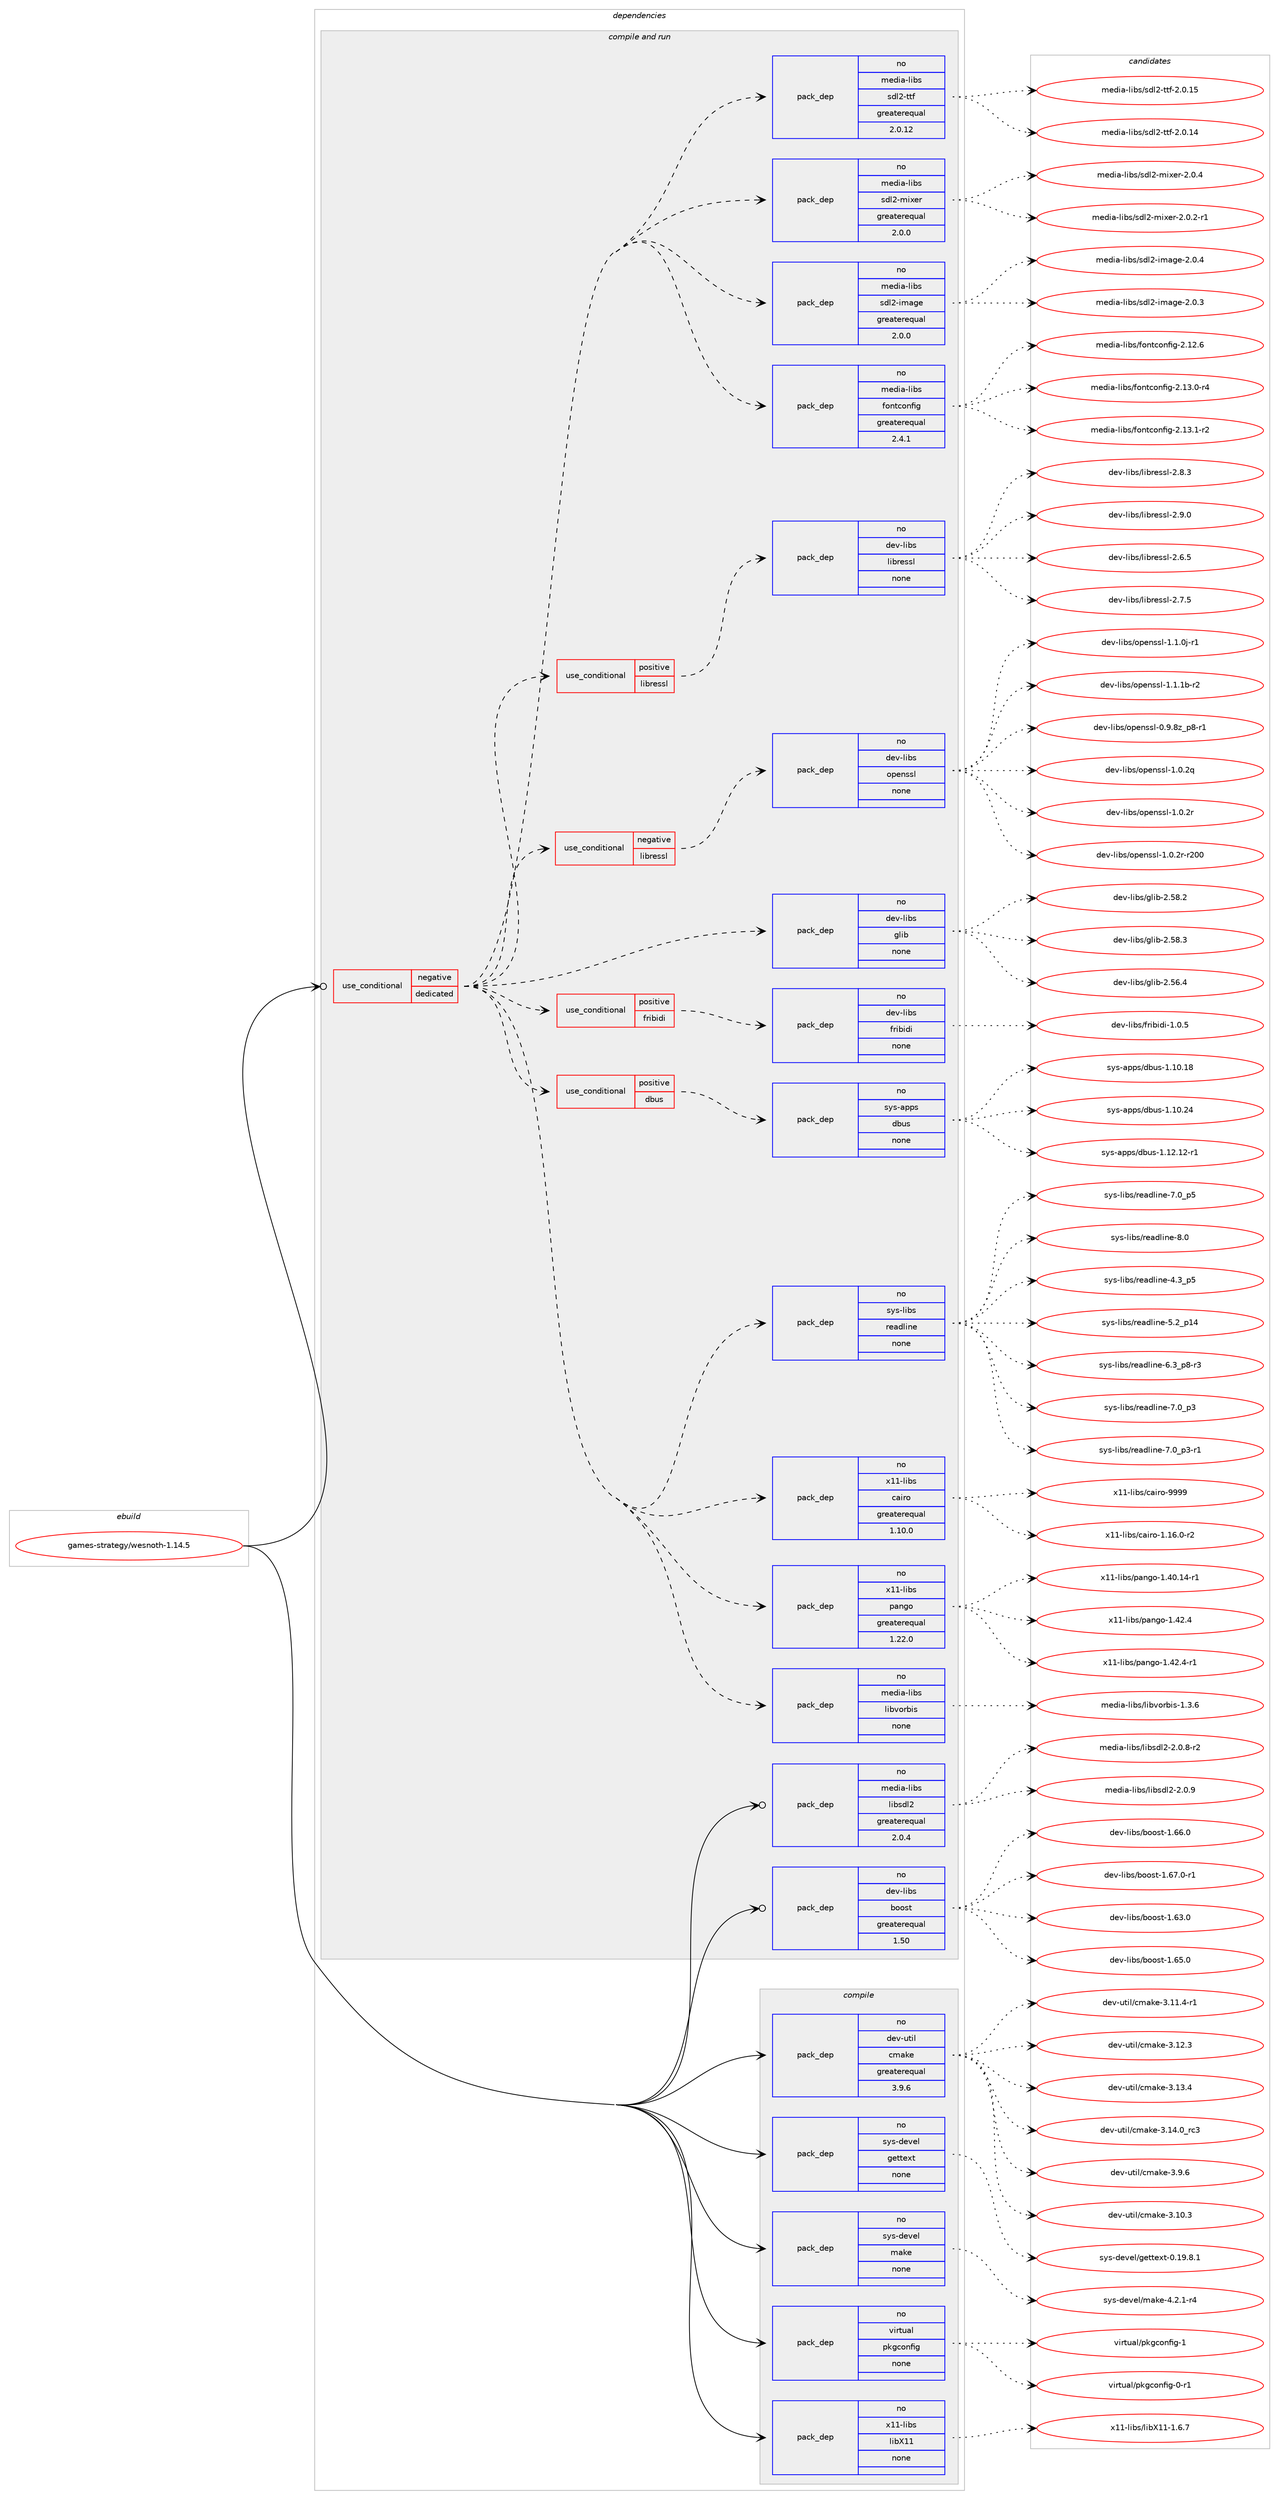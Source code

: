 digraph prolog {

# *************
# Graph options
# *************

newrank=true;
concentrate=true;
compound=true;
graph [rankdir=LR,fontname=Helvetica,fontsize=10,ranksep=1.5];#, ranksep=2.5, nodesep=0.2];
edge  [arrowhead=vee];
node  [fontname=Helvetica,fontsize=10];

# **********
# The ebuild
# **********

subgraph cluster_leftcol {
color=gray;
rank=same;
label=<<i>ebuild</i>>;
id [label="games-strategy/wesnoth-1.14.5", color=red, width=4, href="../games-strategy/wesnoth-1.14.5.svg"];
}

# ****************
# The dependencies
# ****************

subgraph cluster_midcol {
color=gray;
label=<<i>dependencies</i>>;
subgraph cluster_compile {
fillcolor="#eeeeee";
style=filled;
label=<<i>compile</i>>;
subgraph pack1110505 {
dependency1561876 [label=<<TABLE BORDER="0" CELLBORDER="1" CELLSPACING="0" CELLPADDING="4" WIDTH="220"><TR><TD ROWSPAN="6" CELLPADDING="30">pack_dep</TD></TR><TR><TD WIDTH="110">no</TD></TR><TR><TD>dev-util</TD></TR><TR><TD>cmake</TD></TR><TR><TD>greaterequal</TD></TR><TR><TD>3.9.6</TD></TR></TABLE>>, shape=none, color=blue];
}
id:e -> dependency1561876:w [weight=20,style="solid",arrowhead="vee"];
subgraph pack1110506 {
dependency1561877 [label=<<TABLE BORDER="0" CELLBORDER="1" CELLSPACING="0" CELLPADDING="4" WIDTH="220"><TR><TD ROWSPAN="6" CELLPADDING="30">pack_dep</TD></TR><TR><TD WIDTH="110">no</TD></TR><TR><TD>sys-devel</TD></TR><TR><TD>gettext</TD></TR><TR><TD>none</TD></TR><TR><TD></TD></TR></TABLE>>, shape=none, color=blue];
}
id:e -> dependency1561877:w [weight=20,style="solid",arrowhead="vee"];
subgraph pack1110507 {
dependency1561878 [label=<<TABLE BORDER="0" CELLBORDER="1" CELLSPACING="0" CELLPADDING="4" WIDTH="220"><TR><TD ROWSPAN="6" CELLPADDING="30">pack_dep</TD></TR><TR><TD WIDTH="110">no</TD></TR><TR><TD>sys-devel</TD></TR><TR><TD>make</TD></TR><TR><TD>none</TD></TR><TR><TD></TD></TR></TABLE>>, shape=none, color=blue];
}
id:e -> dependency1561878:w [weight=20,style="solid",arrowhead="vee"];
subgraph pack1110508 {
dependency1561879 [label=<<TABLE BORDER="0" CELLBORDER="1" CELLSPACING="0" CELLPADDING="4" WIDTH="220"><TR><TD ROWSPAN="6" CELLPADDING="30">pack_dep</TD></TR><TR><TD WIDTH="110">no</TD></TR><TR><TD>virtual</TD></TR><TR><TD>pkgconfig</TD></TR><TR><TD>none</TD></TR><TR><TD></TD></TR></TABLE>>, shape=none, color=blue];
}
id:e -> dependency1561879:w [weight=20,style="solid",arrowhead="vee"];
subgraph pack1110509 {
dependency1561880 [label=<<TABLE BORDER="0" CELLBORDER="1" CELLSPACING="0" CELLPADDING="4" WIDTH="220"><TR><TD ROWSPAN="6" CELLPADDING="30">pack_dep</TD></TR><TR><TD WIDTH="110">no</TD></TR><TR><TD>x11-libs</TD></TR><TR><TD>libX11</TD></TR><TR><TD>none</TD></TR><TR><TD></TD></TR></TABLE>>, shape=none, color=blue];
}
id:e -> dependency1561880:w [weight=20,style="solid",arrowhead="vee"];
}
subgraph cluster_compileandrun {
fillcolor="#eeeeee";
style=filled;
label=<<i>compile and run</i>>;
subgraph cond427267 {
dependency1561881 [label=<<TABLE BORDER="0" CELLBORDER="1" CELLSPACING="0" CELLPADDING="4"><TR><TD ROWSPAN="3" CELLPADDING="10">use_conditional</TD></TR><TR><TD>negative</TD></TR><TR><TD>dedicated</TD></TR></TABLE>>, shape=none, color=red];
subgraph pack1110510 {
dependency1561882 [label=<<TABLE BORDER="0" CELLBORDER="1" CELLSPACING="0" CELLPADDING="4" WIDTH="220"><TR><TD ROWSPAN="6" CELLPADDING="30">pack_dep</TD></TR><TR><TD WIDTH="110">no</TD></TR><TR><TD>dev-libs</TD></TR><TR><TD>glib</TD></TR><TR><TD>none</TD></TR><TR><TD></TD></TR></TABLE>>, shape=none, color=blue];
}
dependency1561881:e -> dependency1561882:w [weight=20,style="dashed",arrowhead="vee"];
subgraph cond427268 {
dependency1561883 [label=<<TABLE BORDER="0" CELLBORDER="1" CELLSPACING="0" CELLPADDING="4"><TR><TD ROWSPAN="3" CELLPADDING="10">use_conditional</TD></TR><TR><TD>negative</TD></TR><TR><TD>libressl</TD></TR></TABLE>>, shape=none, color=red];
subgraph pack1110511 {
dependency1561884 [label=<<TABLE BORDER="0" CELLBORDER="1" CELLSPACING="0" CELLPADDING="4" WIDTH="220"><TR><TD ROWSPAN="6" CELLPADDING="30">pack_dep</TD></TR><TR><TD WIDTH="110">no</TD></TR><TR><TD>dev-libs</TD></TR><TR><TD>openssl</TD></TR><TR><TD>none</TD></TR><TR><TD></TD></TR></TABLE>>, shape=none, color=blue];
}
dependency1561883:e -> dependency1561884:w [weight=20,style="dashed",arrowhead="vee"];
}
dependency1561881:e -> dependency1561883:w [weight=20,style="dashed",arrowhead="vee"];
subgraph cond427269 {
dependency1561885 [label=<<TABLE BORDER="0" CELLBORDER="1" CELLSPACING="0" CELLPADDING="4"><TR><TD ROWSPAN="3" CELLPADDING="10">use_conditional</TD></TR><TR><TD>positive</TD></TR><TR><TD>libressl</TD></TR></TABLE>>, shape=none, color=red];
subgraph pack1110512 {
dependency1561886 [label=<<TABLE BORDER="0" CELLBORDER="1" CELLSPACING="0" CELLPADDING="4" WIDTH="220"><TR><TD ROWSPAN="6" CELLPADDING="30">pack_dep</TD></TR><TR><TD WIDTH="110">no</TD></TR><TR><TD>dev-libs</TD></TR><TR><TD>libressl</TD></TR><TR><TD>none</TD></TR><TR><TD></TD></TR></TABLE>>, shape=none, color=blue];
}
dependency1561885:e -> dependency1561886:w [weight=20,style="dashed",arrowhead="vee"];
}
dependency1561881:e -> dependency1561885:w [weight=20,style="dashed",arrowhead="vee"];
subgraph pack1110513 {
dependency1561887 [label=<<TABLE BORDER="0" CELLBORDER="1" CELLSPACING="0" CELLPADDING="4" WIDTH="220"><TR><TD ROWSPAN="6" CELLPADDING="30">pack_dep</TD></TR><TR><TD WIDTH="110">no</TD></TR><TR><TD>media-libs</TD></TR><TR><TD>fontconfig</TD></TR><TR><TD>greaterequal</TD></TR><TR><TD>2.4.1</TD></TR></TABLE>>, shape=none, color=blue];
}
dependency1561881:e -> dependency1561887:w [weight=20,style="dashed",arrowhead="vee"];
subgraph pack1110514 {
dependency1561888 [label=<<TABLE BORDER="0" CELLBORDER="1" CELLSPACING="0" CELLPADDING="4" WIDTH="220"><TR><TD ROWSPAN="6" CELLPADDING="30">pack_dep</TD></TR><TR><TD WIDTH="110">no</TD></TR><TR><TD>media-libs</TD></TR><TR><TD>sdl2-image</TD></TR><TR><TD>greaterequal</TD></TR><TR><TD>2.0.0</TD></TR></TABLE>>, shape=none, color=blue];
}
dependency1561881:e -> dependency1561888:w [weight=20,style="dashed",arrowhead="vee"];
subgraph pack1110515 {
dependency1561889 [label=<<TABLE BORDER="0" CELLBORDER="1" CELLSPACING="0" CELLPADDING="4" WIDTH="220"><TR><TD ROWSPAN="6" CELLPADDING="30">pack_dep</TD></TR><TR><TD WIDTH="110">no</TD></TR><TR><TD>media-libs</TD></TR><TR><TD>sdl2-mixer</TD></TR><TR><TD>greaterequal</TD></TR><TR><TD>2.0.0</TD></TR></TABLE>>, shape=none, color=blue];
}
dependency1561881:e -> dependency1561889:w [weight=20,style="dashed",arrowhead="vee"];
subgraph pack1110516 {
dependency1561890 [label=<<TABLE BORDER="0" CELLBORDER="1" CELLSPACING="0" CELLPADDING="4" WIDTH="220"><TR><TD ROWSPAN="6" CELLPADDING="30">pack_dep</TD></TR><TR><TD WIDTH="110">no</TD></TR><TR><TD>media-libs</TD></TR><TR><TD>sdl2-ttf</TD></TR><TR><TD>greaterequal</TD></TR><TR><TD>2.0.12</TD></TR></TABLE>>, shape=none, color=blue];
}
dependency1561881:e -> dependency1561890:w [weight=20,style="dashed",arrowhead="vee"];
subgraph pack1110517 {
dependency1561891 [label=<<TABLE BORDER="0" CELLBORDER="1" CELLSPACING="0" CELLPADDING="4" WIDTH="220"><TR><TD ROWSPAN="6" CELLPADDING="30">pack_dep</TD></TR><TR><TD WIDTH="110">no</TD></TR><TR><TD>media-libs</TD></TR><TR><TD>libvorbis</TD></TR><TR><TD>none</TD></TR><TR><TD></TD></TR></TABLE>>, shape=none, color=blue];
}
dependency1561881:e -> dependency1561891:w [weight=20,style="dashed",arrowhead="vee"];
subgraph pack1110518 {
dependency1561892 [label=<<TABLE BORDER="0" CELLBORDER="1" CELLSPACING="0" CELLPADDING="4" WIDTH="220"><TR><TD ROWSPAN="6" CELLPADDING="30">pack_dep</TD></TR><TR><TD WIDTH="110">no</TD></TR><TR><TD>x11-libs</TD></TR><TR><TD>pango</TD></TR><TR><TD>greaterequal</TD></TR><TR><TD>1.22.0</TD></TR></TABLE>>, shape=none, color=blue];
}
dependency1561881:e -> dependency1561892:w [weight=20,style="dashed",arrowhead="vee"];
subgraph pack1110519 {
dependency1561893 [label=<<TABLE BORDER="0" CELLBORDER="1" CELLSPACING="0" CELLPADDING="4" WIDTH="220"><TR><TD ROWSPAN="6" CELLPADDING="30">pack_dep</TD></TR><TR><TD WIDTH="110">no</TD></TR><TR><TD>x11-libs</TD></TR><TR><TD>cairo</TD></TR><TR><TD>greaterequal</TD></TR><TR><TD>1.10.0</TD></TR></TABLE>>, shape=none, color=blue];
}
dependency1561881:e -> dependency1561893:w [weight=20,style="dashed",arrowhead="vee"];
subgraph pack1110520 {
dependency1561894 [label=<<TABLE BORDER="0" CELLBORDER="1" CELLSPACING="0" CELLPADDING="4" WIDTH="220"><TR><TD ROWSPAN="6" CELLPADDING="30">pack_dep</TD></TR><TR><TD WIDTH="110">no</TD></TR><TR><TD>sys-libs</TD></TR><TR><TD>readline</TD></TR><TR><TD>none</TD></TR><TR><TD></TD></TR></TABLE>>, shape=none, color=blue];
}
dependency1561881:e -> dependency1561894:w [weight=20,style="dashed",arrowhead="vee"];
subgraph cond427270 {
dependency1561895 [label=<<TABLE BORDER="0" CELLBORDER="1" CELLSPACING="0" CELLPADDING="4"><TR><TD ROWSPAN="3" CELLPADDING="10">use_conditional</TD></TR><TR><TD>positive</TD></TR><TR><TD>dbus</TD></TR></TABLE>>, shape=none, color=red];
subgraph pack1110521 {
dependency1561896 [label=<<TABLE BORDER="0" CELLBORDER="1" CELLSPACING="0" CELLPADDING="4" WIDTH="220"><TR><TD ROWSPAN="6" CELLPADDING="30">pack_dep</TD></TR><TR><TD WIDTH="110">no</TD></TR><TR><TD>sys-apps</TD></TR><TR><TD>dbus</TD></TR><TR><TD>none</TD></TR><TR><TD></TD></TR></TABLE>>, shape=none, color=blue];
}
dependency1561895:e -> dependency1561896:w [weight=20,style="dashed",arrowhead="vee"];
}
dependency1561881:e -> dependency1561895:w [weight=20,style="dashed",arrowhead="vee"];
subgraph cond427271 {
dependency1561897 [label=<<TABLE BORDER="0" CELLBORDER="1" CELLSPACING="0" CELLPADDING="4"><TR><TD ROWSPAN="3" CELLPADDING="10">use_conditional</TD></TR><TR><TD>positive</TD></TR><TR><TD>fribidi</TD></TR></TABLE>>, shape=none, color=red];
subgraph pack1110522 {
dependency1561898 [label=<<TABLE BORDER="0" CELLBORDER="1" CELLSPACING="0" CELLPADDING="4" WIDTH="220"><TR><TD ROWSPAN="6" CELLPADDING="30">pack_dep</TD></TR><TR><TD WIDTH="110">no</TD></TR><TR><TD>dev-libs</TD></TR><TR><TD>fribidi</TD></TR><TR><TD>none</TD></TR><TR><TD></TD></TR></TABLE>>, shape=none, color=blue];
}
dependency1561897:e -> dependency1561898:w [weight=20,style="dashed",arrowhead="vee"];
}
dependency1561881:e -> dependency1561897:w [weight=20,style="dashed",arrowhead="vee"];
}
id:e -> dependency1561881:w [weight=20,style="solid",arrowhead="odotvee"];
subgraph pack1110523 {
dependency1561899 [label=<<TABLE BORDER="0" CELLBORDER="1" CELLSPACING="0" CELLPADDING="4" WIDTH="220"><TR><TD ROWSPAN="6" CELLPADDING="30">pack_dep</TD></TR><TR><TD WIDTH="110">no</TD></TR><TR><TD>dev-libs</TD></TR><TR><TD>boost</TD></TR><TR><TD>greaterequal</TD></TR><TR><TD>1.50</TD></TR></TABLE>>, shape=none, color=blue];
}
id:e -> dependency1561899:w [weight=20,style="solid",arrowhead="odotvee"];
subgraph pack1110524 {
dependency1561900 [label=<<TABLE BORDER="0" CELLBORDER="1" CELLSPACING="0" CELLPADDING="4" WIDTH="220"><TR><TD ROWSPAN="6" CELLPADDING="30">pack_dep</TD></TR><TR><TD WIDTH="110">no</TD></TR><TR><TD>media-libs</TD></TR><TR><TD>libsdl2</TD></TR><TR><TD>greaterequal</TD></TR><TR><TD>2.0.4</TD></TR></TABLE>>, shape=none, color=blue];
}
id:e -> dependency1561900:w [weight=20,style="solid",arrowhead="odotvee"];
}
subgraph cluster_run {
fillcolor="#eeeeee";
style=filled;
label=<<i>run</i>>;
}
}

# **************
# The candidates
# **************

subgraph cluster_choices {
rank=same;
color=gray;
label=<<i>candidates</i>>;

subgraph choice1110505 {
color=black;
nodesep=1;
choice1001011184511711610510847991099710710145514649484651 [label="dev-util/cmake-3.10.3", color=red, width=4,href="../dev-util/cmake-3.10.3.svg"];
choice10010111845117116105108479910997107101455146494946524511449 [label="dev-util/cmake-3.11.4-r1", color=red, width=4,href="../dev-util/cmake-3.11.4-r1.svg"];
choice1001011184511711610510847991099710710145514649504651 [label="dev-util/cmake-3.12.3", color=red, width=4,href="../dev-util/cmake-3.12.3.svg"];
choice1001011184511711610510847991099710710145514649514652 [label="dev-util/cmake-3.13.4", color=red, width=4,href="../dev-util/cmake-3.13.4.svg"];
choice1001011184511711610510847991099710710145514649524648951149951 [label="dev-util/cmake-3.14.0_rc3", color=red, width=4,href="../dev-util/cmake-3.14.0_rc3.svg"];
choice10010111845117116105108479910997107101455146574654 [label="dev-util/cmake-3.9.6", color=red, width=4,href="../dev-util/cmake-3.9.6.svg"];
dependency1561876:e -> choice1001011184511711610510847991099710710145514649484651:w [style=dotted,weight="100"];
dependency1561876:e -> choice10010111845117116105108479910997107101455146494946524511449:w [style=dotted,weight="100"];
dependency1561876:e -> choice1001011184511711610510847991099710710145514649504651:w [style=dotted,weight="100"];
dependency1561876:e -> choice1001011184511711610510847991099710710145514649514652:w [style=dotted,weight="100"];
dependency1561876:e -> choice1001011184511711610510847991099710710145514649524648951149951:w [style=dotted,weight="100"];
dependency1561876:e -> choice10010111845117116105108479910997107101455146574654:w [style=dotted,weight="100"];
}
subgraph choice1110506 {
color=black;
nodesep=1;
choice1151211154510010111810110847103101116116101120116454846495746564649 [label="sys-devel/gettext-0.19.8.1", color=red, width=4,href="../sys-devel/gettext-0.19.8.1.svg"];
dependency1561877:e -> choice1151211154510010111810110847103101116116101120116454846495746564649:w [style=dotted,weight="100"];
}
subgraph choice1110507 {
color=black;
nodesep=1;
choice1151211154510010111810110847109971071014552465046494511452 [label="sys-devel/make-4.2.1-r4", color=red, width=4,href="../sys-devel/make-4.2.1-r4.svg"];
dependency1561878:e -> choice1151211154510010111810110847109971071014552465046494511452:w [style=dotted,weight="100"];
}
subgraph choice1110508 {
color=black;
nodesep=1;
choice11810511411611797108471121071039911111010210510345484511449 [label="virtual/pkgconfig-0-r1", color=red, width=4,href="../virtual/pkgconfig-0-r1.svg"];
choice1181051141161179710847112107103991111101021051034549 [label="virtual/pkgconfig-1", color=red, width=4,href="../virtual/pkgconfig-1.svg"];
dependency1561879:e -> choice11810511411611797108471121071039911111010210510345484511449:w [style=dotted,weight="100"];
dependency1561879:e -> choice1181051141161179710847112107103991111101021051034549:w [style=dotted,weight="100"];
}
subgraph choice1110509 {
color=black;
nodesep=1;
choice120494945108105981154710810598884949454946544655 [label="x11-libs/libX11-1.6.7", color=red, width=4,href="../x11-libs/libX11-1.6.7.svg"];
dependency1561880:e -> choice120494945108105981154710810598884949454946544655:w [style=dotted,weight="100"];
}
subgraph choice1110510 {
color=black;
nodesep=1;
choice1001011184510810598115471031081059845504653544652 [label="dev-libs/glib-2.56.4", color=red, width=4,href="../dev-libs/glib-2.56.4.svg"];
choice1001011184510810598115471031081059845504653564650 [label="dev-libs/glib-2.58.2", color=red, width=4,href="../dev-libs/glib-2.58.2.svg"];
choice1001011184510810598115471031081059845504653564651 [label="dev-libs/glib-2.58.3", color=red, width=4,href="../dev-libs/glib-2.58.3.svg"];
dependency1561882:e -> choice1001011184510810598115471031081059845504653544652:w [style=dotted,weight="100"];
dependency1561882:e -> choice1001011184510810598115471031081059845504653564650:w [style=dotted,weight="100"];
dependency1561882:e -> choice1001011184510810598115471031081059845504653564651:w [style=dotted,weight="100"];
}
subgraph choice1110511 {
color=black;
nodesep=1;
choice10010111845108105981154711111210111011511510845484657465612295112564511449 [label="dev-libs/openssl-0.9.8z_p8-r1", color=red, width=4,href="../dev-libs/openssl-0.9.8z_p8-r1.svg"];
choice100101118451081059811547111112101110115115108454946484650113 [label="dev-libs/openssl-1.0.2q", color=red, width=4,href="../dev-libs/openssl-1.0.2q.svg"];
choice100101118451081059811547111112101110115115108454946484650114 [label="dev-libs/openssl-1.0.2r", color=red, width=4,href="../dev-libs/openssl-1.0.2r.svg"];
choice10010111845108105981154711111210111011511510845494648465011445114504848 [label="dev-libs/openssl-1.0.2r-r200", color=red, width=4,href="../dev-libs/openssl-1.0.2r-r200.svg"];
choice1001011184510810598115471111121011101151151084549464946481064511449 [label="dev-libs/openssl-1.1.0j-r1", color=red, width=4,href="../dev-libs/openssl-1.1.0j-r1.svg"];
choice100101118451081059811547111112101110115115108454946494649984511450 [label="dev-libs/openssl-1.1.1b-r2", color=red, width=4,href="../dev-libs/openssl-1.1.1b-r2.svg"];
dependency1561884:e -> choice10010111845108105981154711111210111011511510845484657465612295112564511449:w [style=dotted,weight="100"];
dependency1561884:e -> choice100101118451081059811547111112101110115115108454946484650113:w [style=dotted,weight="100"];
dependency1561884:e -> choice100101118451081059811547111112101110115115108454946484650114:w [style=dotted,weight="100"];
dependency1561884:e -> choice10010111845108105981154711111210111011511510845494648465011445114504848:w [style=dotted,weight="100"];
dependency1561884:e -> choice1001011184510810598115471111121011101151151084549464946481064511449:w [style=dotted,weight="100"];
dependency1561884:e -> choice100101118451081059811547111112101110115115108454946494649984511450:w [style=dotted,weight="100"];
}
subgraph choice1110512 {
color=black;
nodesep=1;
choice10010111845108105981154710810598114101115115108455046544653 [label="dev-libs/libressl-2.6.5", color=red, width=4,href="../dev-libs/libressl-2.6.5.svg"];
choice10010111845108105981154710810598114101115115108455046554653 [label="dev-libs/libressl-2.7.5", color=red, width=4,href="../dev-libs/libressl-2.7.5.svg"];
choice10010111845108105981154710810598114101115115108455046564651 [label="dev-libs/libressl-2.8.3", color=red, width=4,href="../dev-libs/libressl-2.8.3.svg"];
choice10010111845108105981154710810598114101115115108455046574648 [label="dev-libs/libressl-2.9.0", color=red, width=4,href="../dev-libs/libressl-2.9.0.svg"];
dependency1561886:e -> choice10010111845108105981154710810598114101115115108455046544653:w [style=dotted,weight="100"];
dependency1561886:e -> choice10010111845108105981154710810598114101115115108455046554653:w [style=dotted,weight="100"];
dependency1561886:e -> choice10010111845108105981154710810598114101115115108455046564651:w [style=dotted,weight="100"];
dependency1561886:e -> choice10010111845108105981154710810598114101115115108455046574648:w [style=dotted,weight="100"];
}
subgraph choice1110513 {
color=black;
nodesep=1;
choice109101100105974510810598115471021111101169911111010210510345504649504654 [label="media-libs/fontconfig-2.12.6", color=red, width=4,href="../media-libs/fontconfig-2.12.6.svg"];
choice1091011001059745108105981154710211111011699111110102105103455046495146484511452 [label="media-libs/fontconfig-2.13.0-r4", color=red, width=4,href="../media-libs/fontconfig-2.13.0-r4.svg"];
choice1091011001059745108105981154710211111011699111110102105103455046495146494511450 [label="media-libs/fontconfig-2.13.1-r2", color=red, width=4,href="../media-libs/fontconfig-2.13.1-r2.svg"];
dependency1561887:e -> choice109101100105974510810598115471021111101169911111010210510345504649504654:w [style=dotted,weight="100"];
dependency1561887:e -> choice1091011001059745108105981154710211111011699111110102105103455046495146484511452:w [style=dotted,weight="100"];
dependency1561887:e -> choice1091011001059745108105981154710211111011699111110102105103455046495146494511450:w [style=dotted,weight="100"];
}
subgraph choice1110514 {
color=black;
nodesep=1;
choice10910110010597451081059811547115100108504510510997103101455046484651 [label="media-libs/sdl2-image-2.0.3", color=red, width=4,href="../media-libs/sdl2-image-2.0.3.svg"];
choice10910110010597451081059811547115100108504510510997103101455046484652 [label="media-libs/sdl2-image-2.0.4", color=red, width=4,href="../media-libs/sdl2-image-2.0.4.svg"];
dependency1561888:e -> choice10910110010597451081059811547115100108504510510997103101455046484651:w [style=dotted,weight="100"];
dependency1561888:e -> choice10910110010597451081059811547115100108504510510997103101455046484652:w [style=dotted,weight="100"];
}
subgraph choice1110515 {
color=black;
nodesep=1;
choice1091011001059745108105981154711510010850451091051201011144550464846504511449 [label="media-libs/sdl2-mixer-2.0.2-r1", color=red, width=4,href="../media-libs/sdl2-mixer-2.0.2-r1.svg"];
choice109101100105974510810598115471151001085045109105120101114455046484652 [label="media-libs/sdl2-mixer-2.0.4", color=red, width=4,href="../media-libs/sdl2-mixer-2.0.4.svg"];
dependency1561889:e -> choice1091011001059745108105981154711510010850451091051201011144550464846504511449:w [style=dotted,weight="100"];
dependency1561889:e -> choice109101100105974510810598115471151001085045109105120101114455046484652:w [style=dotted,weight="100"];
}
subgraph choice1110516 {
color=black;
nodesep=1;
choice10910110010597451081059811547115100108504511611610245504648464952 [label="media-libs/sdl2-ttf-2.0.14", color=red, width=4,href="../media-libs/sdl2-ttf-2.0.14.svg"];
choice10910110010597451081059811547115100108504511611610245504648464953 [label="media-libs/sdl2-ttf-2.0.15", color=red, width=4,href="../media-libs/sdl2-ttf-2.0.15.svg"];
dependency1561890:e -> choice10910110010597451081059811547115100108504511611610245504648464952:w [style=dotted,weight="100"];
dependency1561890:e -> choice10910110010597451081059811547115100108504511611610245504648464953:w [style=dotted,weight="100"];
}
subgraph choice1110517 {
color=black;
nodesep=1;
choice109101100105974510810598115471081059811811111498105115454946514654 [label="media-libs/libvorbis-1.3.6", color=red, width=4,href="../media-libs/libvorbis-1.3.6.svg"];
dependency1561891:e -> choice109101100105974510810598115471081059811811111498105115454946514654:w [style=dotted,weight="100"];
}
subgraph choice1110518 {
color=black;
nodesep=1;
choice12049494510810598115471129711010311145494652484649524511449 [label="x11-libs/pango-1.40.14-r1", color=red, width=4,href="../x11-libs/pango-1.40.14-r1.svg"];
choice12049494510810598115471129711010311145494652504652 [label="x11-libs/pango-1.42.4", color=red, width=4,href="../x11-libs/pango-1.42.4.svg"];
choice120494945108105981154711297110103111454946525046524511449 [label="x11-libs/pango-1.42.4-r1", color=red, width=4,href="../x11-libs/pango-1.42.4-r1.svg"];
dependency1561892:e -> choice12049494510810598115471129711010311145494652484649524511449:w [style=dotted,weight="100"];
dependency1561892:e -> choice12049494510810598115471129711010311145494652504652:w [style=dotted,weight="100"];
dependency1561892:e -> choice120494945108105981154711297110103111454946525046524511449:w [style=dotted,weight="100"];
}
subgraph choice1110519 {
color=black;
nodesep=1;
choice12049494510810598115479997105114111454946495446484511450 [label="x11-libs/cairo-1.16.0-r2", color=red, width=4,href="../x11-libs/cairo-1.16.0-r2.svg"];
choice120494945108105981154799971051141114557575757 [label="x11-libs/cairo-9999", color=red, width=4,href="../x11-libs/cairo-9999.svg"];
dependency1561893:e -> choice12049494510810598115479997105114111454946495446484511450:w [style=dotted,weight="100"];
dependency1561893:e -> choice120494945108105981154799971051141114557575757:w [style=dotted,weight="100"];
}
subgraph choice1110520 {
color=black;
nodesep=1;
choice11512111545108105981154711410197100108105110101455246519511253 [label="sys-libs/readline-4.3_p5", color=red, width=4,href="../sys-libs/readline-4.3_p5.svg"];
choice1151211154510810598115471141019710010810511010145534650951124952 [label="sys-libs/readline-5.2_p14", color=red, width=4,href="../sys-libs/readline-5.2_p14.svg"];
choice115121115451081059811547114101971001081051101014554465195112564511451 [label="sys-libs/readline-6.3_p8-r3", color=red, width=4,href="../sys-libs/readline-6.3_p8-r3.svg"];
choice11512111545108105981154711410197100108105110101455546489511251 [label="sys-libs/readline-7.0_p3", color=red, width=4,href="../sys-libs/readline-7.0_p3.svg"];
choice115121115451081059811547114101971001081051101014555464895112514511449 [label="sys-libs/readline-7.0_p3-r1", color=red, width=4,href="../sys-libs/readline-7.0_p3-r1.svg"];
choice11512111545108105981154711410197100108105110101455546489511253 [label="sys-libs/readline-7.0_p5", color=red, width=4,href="../sys-libs/readline-7.0_p5.svg"];
choice1151211154510810598115471141019710010810511010145564648 [label="sys-libs/readline-8.0", color=red, width=4,href="../sys-libs/readline-8.0.svg"];
dependency1561894:e -> choice11512111545108105981154711410197100108105110101455246519511253:w [style=dotted,weight="100"];
dependency1561894:e -> choice1151211154510810598115471141019710010810511010145534650951124952:w [style=dotted,weight="100"];
dependency1561894:e -> choice115121115451081059811547114101971001081051101014554465195112564511451:w [style=dotted,weight="100"];
dependency1561894:e -> choice11512111545108105981154711410197100108105110101455546489511251:w [style=dotted,weight="100"];
dependency1561894:e -> choice115121115451081059811547114101971001081051101014555464895112514511449:w [style=dotted,weight="100"];
dependency1561894:e -> choice11512111545108105981154711410197100108105110101455546489511253:w [style=dotted,weight="100"];
dependency1561894:e -> choice1151211154510810598115471141019710010810511010145564648:w [style=dotted,weight="100"];
}
subgraph choice1110521 {
color=black;
nodesep=1;
choice115121115459711211211547100981171154549464948464956 [label="sys-apps/dbus-1.10.18", color=red, width=4,href="../sys-apps/dbus-1.10.18.svg"];
choice115121115459711211211547100981171154549464948465052 [label="sys-apps/dbus-1.10.24", color=red, width=4,href="../sys-apps/dbus-1.10.24.svg"];
choice1151211154597112112115471009811711545494649504649504511449 [label="sys-apps/dbus-1.12.12-r1", color=red, width=4,href="../sys-apps/dbus-1.12.12-r1.svg"];
dependency1561896:e -> choice115121115459711211211547100981171154549464948464956:w [style=dotted,weight="100"];
dependency1561896:e -> choice115121115459711211211547100981171154549464948465052:w [style=dotted,weight="100"];
dependency1561896:e -> choice1151211154597112112115471009811711545494649504649504511449:w [style=dotted,weight="100"];
}
subgraph choice1110522 {
color=black;
nodesep=1;
choice10010111845108105981154710211410598105100105454946484653 [label="dev-libs/fribidi-1.0.5", color=red, width=4,href="../dev-libs/fribidi-1.0.5.svg"];
dependency1561898:e -> choice10010111845108105981154710211410598105100105454946484653:w [style=dotted,weight="100"];
}
subgraph choice1110523 {
color=black;
nodesep=1;
choice1001011184510810598115479811111111511645494654514648 [label="dev-libs/boost-1.63.0", color=red, width=4,href="../dev-libs/boost-1.63.0.svg"];
choice1001011184510810598115479811111111511645494654534648 [label="dev-libs/boost-1.65.0", color=red, width=4,href="../dev-libs/boost-1.65.0.svg"];
choice1001011184510810598115479811111111511645494654544648 [label="dev-libs/boost-1.66.0", color=red, width=4,href="../dev-libs/boost-1.66.0.svg"];
choice10010111845108105981154798111111115116454946545546484511449 [label="dev-libs/boost-1.67.0-r1", color=red, width=4,href="../dev-libs/boost-1.67.0-r1.svg"];
dependency1561899:e -> choice1001011184510810598115479811111111511645494654514648:w [style=dotted,weight="100"];
dependency1561899:e -> choice1001011184510810598115479811111111511645494654534648:w [style=dotted,weight="100"];
dependency1561899:e -> choice1001011184510810598115479811111111511645494654544648:w [style=dotted,weight="100"];
dependency1561899:e -> choice10010111845108105981154798111111115116454946545546484511449:w [style=dotted,weight="100"];
}
subgraph choice1110524 {
color=black;
nodesep=1;
choice1091011001059745108105981154710810598115100108504550464846564511450 [label="media-libs/libsdl2-2.0.8-r2", color=red, width=4,href="../media-libs/libsdl2-2.0.8-r2.svg"];
choice109101100105974510810598115471081059811510010850455046484657 [label="media-libs/libsdl2-2.0.9", color=red, width=4,href="../media-libs/libsdl2-2.0.9.svg"];
dependency1561900:e -> choice1091011001059745108105981154710810598115100108504550464846564511450:w [style=dotted,weight="100"];
dependency1561900:e -> choice109101100105974510810598115471081059811510010850455046484657:w [style=dotted,weight="100"];
}
}

}
